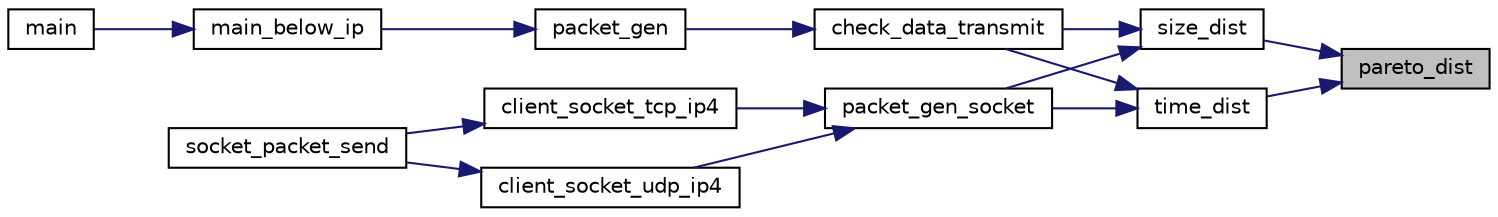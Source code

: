 digraph "pareto_dist"
{
 // LATEX_PDF_SIZE
  edge [fontname="Helvetica",fontsize="10",labelfontname="Helvetica",labelfontsize="10"];
  node [fontname="Helvetica",fontsize="10",shape=record];
  rankdir="RL";
  Node1 [label="pareto_dist",height=0.2,width=0.4,color="black", fillcolor="grey75", style="filled", fontcolor="black",tooltip="enerates random numbers for the pareto distribution with scale parameter, and shape parameter."];
  Node1 -> Node2 [dir="back",color="midnightblue",fontsize="10",style="solid",fontname="Helvetica"];
  Node2 [label="size_dist",height=0.2,width=0.4,color="black", fillcolor="white", style="filled",URL="$otg__tx_8h.html#aacf71a59ba441ccfa95ce7e80a34eae9",tooltip=" "];
  Node2 -> Node3 [dir="back",color="midnightblue",fontsize="10",style="solid",fontname="Helvetica"];
  Node3 [label="check_data_transmit",height=0.2,width=0.4,color="black", fillcolor="white", style="filled",URL="$otg__tx_8h.html#aa3b1124a7444022a81b02c6b31a6670c",tooltip=" "];
  Node3 -> Node4 [dir="back",color="midnightblue",fontsize="10",style="solid",fontname="Helvetica"];
  Node4 [label="packet_gen",height=0.2,width=0.4,color="black", fillcolor="white", style="filled",URL="$otg__tx_8h.html#ac4e1d80b7e04e62c023882723bccec5d",tooltip=" "];
  Node4 -> Node5 [dir="back",color="midnightblue",fontsize="10",style="solid",fontname="Helvetica"];
  Node5 [label="main_below_ip",height=0.2,width=0.4,color="black", fillcolor="white", style="filled",URL="$UTIL_2OTG_2main_8c.html#a23bf5b2f255af32ebb99fa4c201c0e6e",tooltip=" "];
  Node5 -> Node6 [dir="back",color="midnightblue",fontsize="10",style="solid",fontname="Helvetica"];
  Node6 [label="main",height=0.2,width=0.4,color="black", fillcolor="white", style="filled",URL="$UTIL_2OTG_2main_8c.html#a3c04138a5bfe5d72780bb7e82a18e627",tooltip=" "];
  Node2 -> Node7 [dir="back",color="midnightblue",fontsize="10",style="solid",fontname="Helvetica"];
  Node7 [label="packet_gen_socket",height=0.2,width=0.4,color="black", fillcolor="white", style="filled",URL="$otg__tx__socket_8h.html#a1ce80e75d63448e1e6992c038953e6f2",tooltip=" "];
  Node7 -> Node8 [dir="back",color="midnightblue",fontsize="10",style="solid",fontname="Helvetica"];
  Node8 [label="client_socket_tcp_ip4",height=0.2,width=0.4,color="black", fillcolor="white", style="filled",URL="$otg__tx__socket_8h.html#a973c44c2092fcbadc02ad73bfeafe650",tooltip=" "];
  Node8 -> Node9 [dir="back",color="midnightblue",fontsize="10",style="solid",fontname="Helvetica"];
  Node9 [label="socket_packet_send",height=0.2,width=0.4,color="black", fillcolor="white", style="filled",URL="$otg__tx__socket_8h.html#aea397ae798fe1db8a061e413bfe530f9",tooltip=" "];
  Node7 -> Node10 [dir="back",color="midnightblue",fontsize="10",style="solid",fontname="Helvetica"];
  Node10 [label="client_socket_udp_ip4",height=0.2,width=0.4,color="black", fillcolor="white", style="filled",URL="$otg__tx__socket_8h.html#aa876594bd36c5014caefd6ee76b56901",tooltip=" "];
  Node10 -> Node9 [dir="back",color="midnightblue",fontsize="10",style="solid",fontname="Helvetica"];
  Node1 -> Node11 [dir="back",color="midnightblue",fontsize="10",style="solid",fontname="Helvetica"];
  Node11 [label="time_dist",height=0.2,width=0.4,color="black", fillcolor="white", style="filled",URL="$otg__tx_8h.html#a089aa3bcbee8a87411ebca06d7bdb010",tooltip=" "];
  Node11 -> Node3 [dir="back",color="midnightblue",fontsize="10",style="solid",fontname="Helvetica"];
  Node11 -> Node7 [dir="back",color="midnightblue",fontsize="10",style="solid",fontname="Helvetica"];
}
